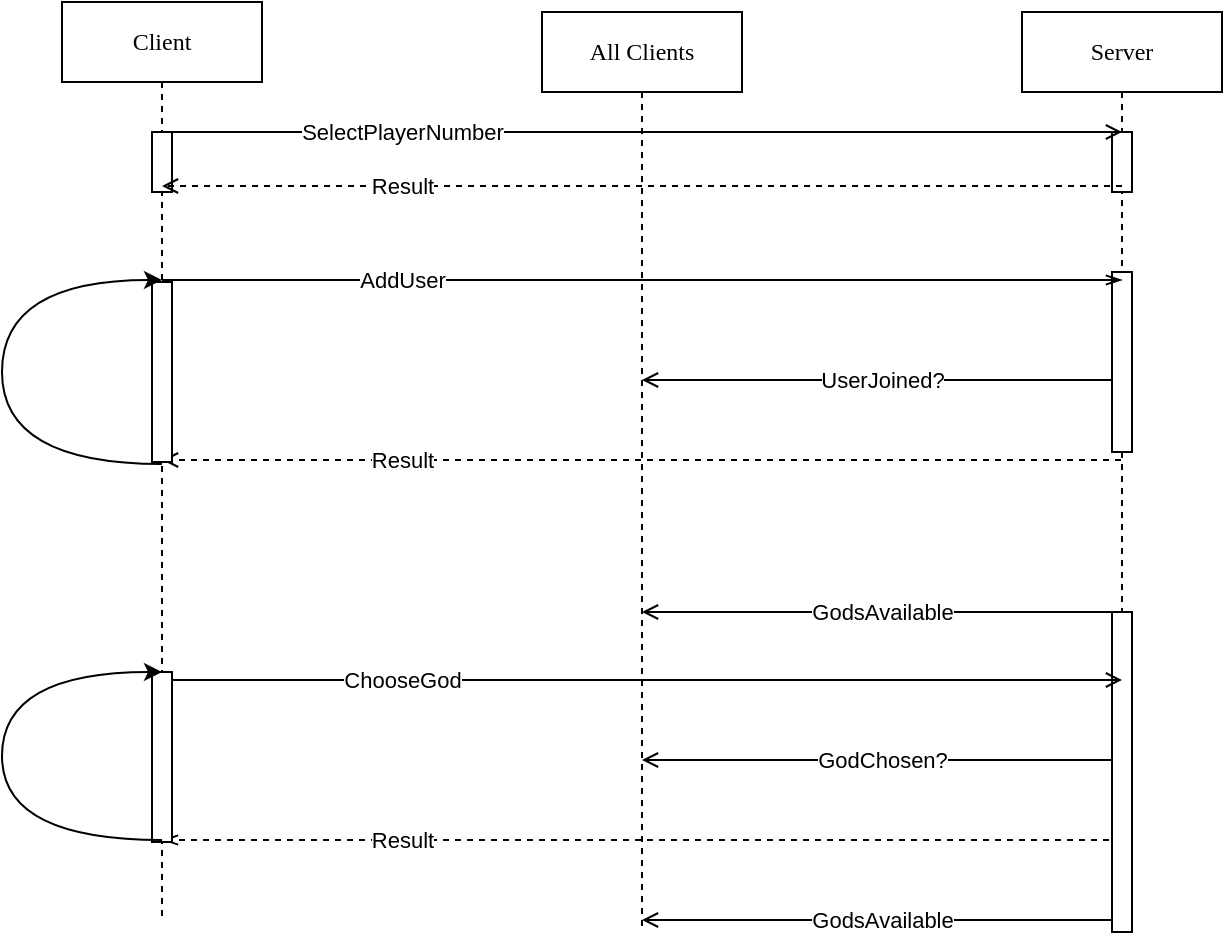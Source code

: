<mxfile version="13.0.3" type="device" pages="3"><diagram name="Page-1" id="13e1069c-82ec-6db2-03f1-153e76fe0fe0"><mxGraphModel dx="1086" dy="829" grid="1" gridSize="10" guides="1" tooltips="1" connect="1" arrows="1" fold="1" page="1" pageScale="1" pageWidth="1100" pageHeight="850" background="#ffffff" math="0" shadow="0"><root><mxCell id="0"/><mxCell id="1" parent="0"/><mxCell id="xjAZj1k4kbCuYKYVwQT2-14" value="UserJoined?" style="edgeStyle=none;rounded=0;orthogonalLoop=1;jettySize=auto;html=1;endArrow=open;endFill=0;" parent="1" source="7baba1c4bc27f4b0-2" target="xjAZj1k4kbCuYKYVwQT2-2" edge="1"><mxGeometry x="-0.003" relative="1" as="geometry"><Array as="points"><mxPoint x="755" y="384"/></Array><mxPoint as="offset"/></mxGeometry></mxCell><mxCell id="xjAZj1k4kbCuYKYVwQT2-17" value="Result" style="edgeStyle=none;rounded=0;orthogonalLoop=1;jettySize=auto;html=1;dashed=1;endArrow=open;endFill=0;" parent="1" source="7baba1c4bc27f4b0-2" edge="1"><mxGeometry x="0.499" relative="1" as="geometry"><Array as="points"><mxPoint x="555" y="424"/><mxPoint x="445" y="424"/></Array><mxPoint x="280" y="424" as="targetPoint"/><mxPoint as="offset"/></mxGeometry></mxCell><mxCell id="xjAZj1k4kbCuYKYVwQT2-20" value="GodsAvailable" style="edgeStyle=none;rounded=0;orthogonalLoop=1;jettySize=auto;html=1;endArrow=open;endFill=0;" parent="1" edge="1"><mxGeometry relative="1" as="geometry"><mxPoint x="760" y="500" as="sourcePoint"/><mxPoint x="520" y="500" as="targetPoint"/><Array as="points"/><mxPoint as="offset"/></mxGeometry></mxCell><mxCell id="xjAZj1k4kbCuYKYVwQT2-22" value="Result" style="rounded=0;orthogonalLoop=1;jettySize=auto;html=1;endArrow=openThin;endFill=0;dashed=1;" parent="1" source="7baba1c4bc27f4b0-2" edge="1"><mxGeometry x="0.499" relative="1" as="geometry"><mxPoint x="680" y="614" as="sourcePoint"/><mxPoint x="280" y="614" as="targetPoint"/><mxPoint as="offset"/></mxGeometry></mxCell><mxCell id="xjAZj1k4kbCuYKYVwQT2-24" value="GodsAvailable" style="edgeStyle=none;rounded=0;orthogonalLoop=1;jettySize=auto;html=1;endArrow=open;endFill=0;" parent="1" target="xjAZj1k4kbCuYKYVwQT2-2" edge="1"><mxGeometry x="0.239" relative="1" as="geometry"><mxPoint x="674.5" y="654" as="sourcePoint"/><mxPoint x="854.5" y="654" as="targetPoint"/><Array as="points"><mxPoint x="755" y="654"/></Array><mxPoint as="offset"/></mxGeometry></mxCell><mxCell id="xjAZj1k4kbCuYKYVwQT2-31" value="GodChosen?" style="edgeStyle=none;rounded=0;orthogonalLoop=1;jettySize=auto;html=1;endArrow=open;endFill=0;" parent="1" target="xjAZj1k4kbCuYKYVwQT2-2" edge="1"><mxGeometry x="0.249" relative="1" as="geometry"><mxPoint x="680" y="574" as="sourcePoint"/><mxPoint x="860" y="574" as="targetPoint"/><Array as="points"><mxPoint x="760" y="574"/></Array><mxPoint as="offset"/></mxGeometry></mxCell><mxCell id="7baba1c4bc27f4b0-2" value="Server" style="shape=umlLifeline;perimeter=lifelinePerimeter;whiteSpace=wrap;html=1;container=1;collapsible=0;recursiveResize=0;outlineConnect=0;rounded=0;shadow=0;comic=0;labelBackgroundColor=none;strokeWidth=1;fontFamily=Verdana;fontSize=12;align=center;" parent="1" vertex="1"><mxGeometry x="710" y="200" width="100" height="450" as="geometry"/></mxCell><mxCell id="MrelYg1Q1zKeKu71iMVm-6" value="" style="html=1;points=[];perimeter=orthogonalPerimeter;" parent="7baba1c4bc27f4b0-2" vertex="1"><mxGeometry x="45" y="130" width="10" height="90" as="geometry"/></mxCell><mxCell id="MrelYg1Q1zKeKu71iMVm-8" value="" style="html=1;points=[];perimeter=orthogonalPerimeter;" parent="7baba1c4bc27f4b0-2" vertex="1"><mxGeometry x="45" y="300" width="10" height="160" as="geometry"/></mxCell><mxCell id="uwIePnh0zq4_382O2jbB-4" value="" style="html=1;points=[];perimeter=orthogonalPerimeter;" parent="7baba1c4bc27f4b0-2" vertex="1"><mxGeometry x="45" y="60" width="10" height="30" as="geometry"/></mxCell><mxCell id="xjAZj1k4kbCuYKYVwQT2-21" value="ChooseGod" style="rounded=0;orthogonalLoop=1;jettySize=auto;html=1;endArrow=open;endFill=0;" parent="1" edge="1"><mxGeometry x="-0.514" relative="1" as="geometry"><mxPoint x="284.5" y="534" as="sourcePoint"/><mxPoint x="760" y="534" as="targetPoint"/><mxPoint as="offset"/></mxGeometry></mxCell><mxCell id="7baba1c4bc27f4b0-8" value="Client" style="shape=umlLifeline;perimeter=lifelinePerimeter;whiteSpace=wrap;html=1;container=1;collapsible=0;recursiveResize=0;outlineConnect=0;rounded=0;shadow=0;comic=0;labelBackgroundColor=none;strokeWidth=1;fontFamily=Verdana;fontSize=12;align=center;" parent="1" vertex="1"><mxGeometry x="230" y="195" width="100" height="460" as="geometry"/></mxCell><mxCell id="MrelYg1Q1zKeKu71iMVm-5" value="" style="html=1;points=[];perimeter=orthogonalPerimeter;" parent="7baba1c4bc27f4b0-8" vertex="1"><mxGeometry x="45" y="140" width="10" height="90" as="geometry"/></mxCell><mxCell id="MrelYg1Q1zKeKu71iMVm-7" value="" style="html=1;points=[];perimeter=orthogonalPerimeter;" parent="7baba1c4bc27f4b0-8" vertex="1"><mxGeometry x="45" y="335" width="10" height="85" as="geometry"/></mxCell><mxCell id="uwIePnh0zq4_382O2jbB-1" value="" style="html=1;points=[];perimeter=orthogonalPerimeter;" parent="7baba1c4bc27f4b0-8" vertex="1"><mxGeometry x="45" y="65" width="10" height="30" as="geometry"/></mxCell><mxCell id="xjAZj1k4kbCuYKYVwQT2-2" value="All Clients" style="shape=umlLifeline;perimeter=lifelinePerimeter;whiteSpace=wrap;html=1;container=1;collapsible=0;recursiveResize=0;outlineConnect=0;rounded=0;shadow=0;comic=0;labelBackgroundColor=none;strokeWidth=1;fontFamily=Verdana;fontSize=12;align=center;" parent="1" vertex="1"><mxGeometry x="470" y="200" width="100" height="460" as="geometry"/></mxCell><mxCell id="MrelYg1Q1zKeKu71iMVm-1" value="AddUser" style="endArrow=openThin;html=1;endFill=0;" parent="1" source="7baba1c4bc27f4b0-8" edge="1"><mxGeometry x="0.084" y="-140" width="50" height="50" relative="1" as="geometry"><mxPoint x="550" y="494" as="sourcePoint"/><mxPoint x="760" y="334" as="targetPoint"/><Array as="points"><mxPoint x="540" y="334"/></Array><mxPoint x="-140" y="-140" as="offset"/></mxGeometry></mxCell><mxCell id="MrelYg1Q1zKeKu71iMVm-12" value="" style="endArrow=classic;html=1;edgeStyle=elbowEdgeStyle;curved=1;" parent="1" edge="1"><mxGeometry width="50" height="50" relative="1" as="geometry"><mxPoint x="280" y="426" as="sourcePoint"/><mxPoint x="280" y="334" as="targetPoint"/><Array as="points"><mxPoint x="200" y="364"/></Array></mxGeometry></mxCell><mxCell id="MrelYg1Q1zKeKu71iMVm-15" value="" style="endArrow=classic;html=1;edgeStyle=elbowEdgeStyle;curved=1;" parent="1" edge="1"><mxGeometry width="50" height="50" relative="1" as="geometry"><mxPoint x="280" y="614" as="sourcePoint"/><mxPoint x="280" y="530" as="targetPoint"/><Array as="points"><mxPoint x="200" y="564"/></Array></mxGeometry></mxCell><mxCell id="uwIePnh0zq4_382O2jbB-3" value="SelectPlayerNumber" style="endArrow=open;html=1;endFill=0;" parent="1" edge="1"><mxGeometry x="-0.5" width="50" height="50" relative="1" as="geometry"><mxPoint x="280" y="260" as="sourcePoint"/><mxPoint x="760" y="260" as="targetPoint"/><mxPoint as="offset"/></mxGeometry></mxCell><mxCell id="uwIePnh0zq4_382O2jbB-5" value="Result" style="endArrow=open;html=1;endFill=0;dashed=1;" parent="1" edge="1"><mxGeometry x="0.5" width="50" height="50" relative="1" as="geometry"><mxPoint x="760" y="287" as="sourcePoint"/><mxPoint x="280" y="287" as="targetPoint"/><mxPoint as="offset"/></mxGeometry></mxCell></root></mxGraphModel></diagram><diagram id="mkCNAkBb-tHE7Sszu-66" name="Page-2"><mxGraphModel dx="1086" dy="829" grid="1" gridSize="10" guides="1" tooltips="1" connect="1" arrows="1" fold="1" page="1" pageScale="1" pageWidth="1654" pageHeight="1169" math="0" shadow="0"><root><mxCell id="VkEsiW4LGLezcH6HP4sO-0"/><mxCell id="VkEsiW4LGLezcH6HP4sO-1" parent="VkEsiW4LGLezcH6HP4sO-0"/><mxCell id="VkEsiW4LGLezcH6HP4sO-2" value="PawnPlaced?" style="edgeStyle=none;rounded=0;orthogonalLoop=1;jettySize=auto;html=1;endArrow=open;endFill=0;" parent="VkEsiW4LGLezcH6HP4sO-1" target="VkEsiW4LGLezcH6HP4sO-13" edge="1"><mxGeometry x="-0.001" relative="1" as="geometry"><mxPoint x="800" y="440" as="sourcePoint"/><mxPoint x="567" y="440" as="targetPoint"/><mxPoint as="offset"/></mxGeometry></mxCell><mxCell id="VkEsiW4LGLezcH6HP4sO-3" value="PawnPlaced?" style="edgeStyle=none;rounded=0;orthogonalLoop=1;jettySize=auto;html=1;endArrow=open;endFill=0;" parent="VkEsiW4LGLezcH6HP4sO-1" edge="1"><mxGeometry x="0.077" relative="1" as="geometry"><mxPoint x="800" y="480" as="sourcePoint"/><mxPoint x="559.929" y="480" as="targetPoint"/><Array as="points"><mxPoint x="810" y="480"/></Array><mxPoint as="offset"/></mxGeometry></mxCell><mxCell id="VkEsiW4LGLezcH6HP4sO-4" value="RequestPlacePawns" style="edgeStyle=none;rounded=0;orthogonalLoop=1;jettySize=auto;html=1;endArrow=open;endFill=0;exitX=0.1;exitY=0.033;exitDx=0;exitDy=0;exitPerimeter=0;" parent="VkEsiW4LGLezcH6HP4sO-1" source="VkEsiW4LGLezcH6HP4sO-10" target="VkEsiW4LGLezcH6HP4sO-6" edge="1"><mxGeometry x="0.512" relative="1" as="geometry"><mxPoint x="840" y="365" as="sourcePoint"/><mxPoint x="540" y="360" as="targetPoint"/><mxPoint as="offset"/></mxGeometry></mxCell><mxCell id="VkEsiW4LGLezcH6HP4sO-5" value="Client" style="shape=umlLifeline;perimeter=lifelinePerimeter;whiteSpace=wrap;html=1;container=1;collapsible=0;recursiveResize=0;outlineConnect=0;" parent="VkEsiW4LGLezcH6HP4sO-1" vertex="1"><mxGeometry x="270" y="280" width="100" height="300" as="geometry"/></mxCell><mxCell id="VkEsiW4LGLezcH6HP4sO-6" value="" style="html=1;points=[];perimeter=orthogonalPerimeter;" parent="VkEsiW4LGLezcH6HP4sO-5" vertex="1"><mxGeometry x="45" y="80" width="10" height="150" as="geometry"/></mxCell><mxCell id="VkEsiW4LGLezcH6HP4sO-8" value="" style="endArrow=classic;html=1;edgeStyle=elbowEdgeStyle;curved=1;" parent="VkEsiW4LGLezcH6HP4sO-5" edge="1"><mxGeometry width="50" height="50" relative="1" as="geometry"><mxPoint x="50" y="230" as="sourcePoint"/><mxPoint x="50" y="120" as="targetPoint"/><Array as="points"><mxPoint x="-30" y="180"/></Array></mxGeometry></mxCell><mxCell id="VkEsiW4LGLezcH6HP4sO-9" value="Server&lt;br&gt;" style="shape=umlLifeline;perimeter=lifelinePerimeter;whiteSpace=wrap;html=1;container=1;collapsible=0;recursiveResize=0;outlineConnect=0;" parent="VkEsiW4LGLezcH6HP4sO-1" vertex="1"><mxGeometry x="750" y="280" width="100" height="300" as="geometry"/></mxCell><mxCell id="VkEsiW4LGLezcH6HP4sO-10" value="" style="html=1;points=[];perimeter=orthogonalPerimeter;" parent="VkEsiW4LGLezcH6HP4sO-9" vertex="1"><mxGeometry x="45" y="80" width="10" height="20" as="geometry"/></mxCell><mxCell id="VkEsiW4LGLezcH6HP4sO-12" value="" style="html=1;points=[];perimeter=orthogonalPerimeter;" parent="VkEsiW4LGLezcH6HP4sO-9" vertex="1"><mxGeometry x="45" y="120" width="10" height="110" as="geometry"/></mxCell><mxCell id="VkEsiW4LGLezcH6HP4sO-13" value="All Clients" style="shape=umlLifeline;perimeter=lifelinePerimeter;whiteSpace=wrap;html=1;container=1;collapsible=0;recursiveResize=0;outlineConnect=0;" parent="VkEsiW4LGLezcH6HP4sO-1" vertex="1"><mxGeometry x="510" y="280" width="100" height="300" as="geometry"/></mxCell><mxCell id="VkEsiW4LGLezcH6HP4sO-14" value="Result" style="edgeStyle=none;rounded=0;orthogonalLoop=1;jettySize=auto;html=1;dashed=1;endArrow=open;endFill=0;entryX=0.9;entryY=0.043;entryDx=0;entryDy=0;entryPerimeter=0;" parent="VkEsiW4LGLezcH6HP4sO-1" edge="1"><mxGeometry x="0.558" relative="1" as="geometry"><Array as="points"><mxPoint x="750" y="510"/></Array><mxPoint x="849.5" y="510" as="sourcePoint"/><mxPoint x="324" y="511.29" as="targetPoint"/><mxPoint as="offset"/></mxGeometry></mxCell><mxCell id="VkEsiW4LGLezcH6HP4sO-15" value="PlacePawns" style="edgeStyle=none;rounded=0;orthogonalLoop=1;jettySize=auto;html=1;endArrow=open;endFill=0;" parent="VkEsiW4LGLezcH6HP4sO-1" edge="1"><mxGeometry x="-0.5" relative="1" as="geometry"><mxPoint x="320" y="401" as="sourcePoint"/><mxPoint x="800" y="401" as="targetPoint"/><mxPoint as="offset"/></mxGeometry></mxCell></root></mxGraphModel></diagram><diagram id="E73mVpJf3tkMSiSxvi6t" name="Page-3"><mxGraphModel dx="905" dy="691" grid="1" gridSize="10" guides="1" tooltips="1" connect="1" arrows="1" fold="1" page="1" pageScale="1" pageWidth="1654" pageHeight="1169" math="0" shadow="0"><root><mxCell id="19NPijuwLsf0WE1uvCaf-0"/><mxCell id="19NPijuwLsf0WE1uvCaf-1" parent="19NPijuwLsf0WE1uvCaf-0"/><mxCell id="19NPijuwLsf0WE1uvCaf-2" value="ActionsReady" style="edgeStyle=orthogonalEdgeStyle;rounded=0;orthogonalLoop=1;jettySize=auto;html=1;endArrow=open;endFill=0;" parent="19NPijuwLsf0WE1uvCaf-1" source="19NPijuwLsf0WE1uvCaf-10" target="19NPijuwLsf0WE1uvCaf-18" edge="1"><mxGeometry x="0.04" relative="1" as="geometry"><mxPoint x="549.5" y="250" as="sourcePoint"/><mxPoint x="580" y="249" as="targetPoint"/><Array as="points"><mxPoint x="740" y="270"/><mxPoint x="740" y="270"/></Array><mxPoint as="offset"/></mxGeometry></mxCell><mxCell id="19NPijuwLsf0WE1uvCaf-4" value="Result" style="edgeStyle=none;rounded=0;orthogonalLoop=1;jettySize=auto;html=1;dashed=1;endArrow=open;endFill=0;" parent="19NPijuwLsf0WE1uvCaf-1" source="19NPijuwLsf0WE1uvCaf-10" edge="1"><mxGeometry x="0.499" relative="1" as="geometry"><mxPoint x="549.5" y="330" as="sourcePoint"/><mxPoint x="320" y="330" as="targetPoint"/><mxPoint as="offset"/></mxGeometry></mxCell><mxCell id="19NPijuwLsf0WE1uvCaf-5" value="Result" style="edgeStyle=none;rounded=0;orthogonalLoop=1;jettySize=auto;html=1;endArrow=open;endFill=0;dashed=1;entryX=1.038;entryY=0.957;entryDx=0;entryDy=0;entryPerimeter=0;" parent="19NPijuwLsf0WE1uvCaf-1" source="19NPijuwLsf0WE1uvCaf-10" target="19NPijuwLsf0WE1uvCaf-24" edge="1"><mxGeometry x="0.516" relative="1" as="geometry"><mxPoint x="549.5" y="610" as="sourcePoint"/><mxPoint x="209.5" y="610" as="targetPoint"/><mxPoint as="offset"/></mxGeometry></mxCell><mxCell id="19NPijuwLsf0WE1uvCaf-6" value="Win?" style="edgeStyle=none;rounded=0;orthogonalLoop=1;jettySize=auto;html=1;endArrow=open;endFill=0;" parent="19NPijuwLsf0WE1uvCaf-1" edge="1"><mxGeometry x="0.041" relative="1" as="geometry"><mxPoint x="800" y="490" as="sourcePoint"/><mxPoint x="569.5" y="490" as="targetPoint"/><mxPoint as="offset"/></mxGeometry></mxCell><mxCell id="19NPijuwLsf0WE1uvCaf-7" value="Elimination?" style="edgeStyle=none;rounded=0;orthogonalLoop=1;jettySize=auto;html=1;endArrow=open;endFill=0;" parent="19NPijuwLsf0WE1uvCaf-1" edge="1"><mxGeometry x="0.041" relative="1" as="geometry"><mxPoint x="800" y="520" as="sourcePoint"/><mxPoint x="569.5" y="520" as="targetPoint"/><mxPoint as="offset"/></mxGeometry></mxCell><mxCell id="19NPijuwLsf0WE1uvCaf-8" value="TurnChange" style="edgeStyle=none;rounded=0;orthogonalLoop=1;jettySize=auto;html=1;endArrow=open;endFill=0;" parent="19NPijuwLsf0WE1uvCaf-1" edge="1"><mxGeometry x="0.613" relative="1" as="geometry"><mxPoint x="800" y="660" as="sourcePoint"/><mxPoint x="569.667" y="660" as="targetPoint"/><Array as="points"><mxPoint x="620" y="660"/><mxPoint x="790" y="660"/></Array><mxPoint as="offset"/></mxGeometry></mxCell><mxCell id="19NPijuwLsf0WE1uvCaf-10" value="Server" style="shape=umlLifeline;perimeter=lifelinePerimeter;whiteSpace=wrap;html=1;container=1;collapsible=0;recursiveResize=0;outlineConnect=0;rounded=0;shadow=0;comic=0;labelBackgroundColor=none;strokeWidth=1;fontFamily=Verdana;fontSize=12;align=center;" parent="19NPijuwLsf0WE1uvCaf-1" vertex="1"><mxGeometry x="750" y="170" width="100" height="550" as="geometry"/></mxCell><mxCell id="19NPijuwLsf0WE1uvCaf-13" value="" style="html=1;points=[];perimeter=orthogonalPerimeter;rounded=0;" parent="19NPijuwLsf0WE1uvCaf-10" vertex="1"><mxGeometry x="45" y="100" width="10" height="390" as="geometry"/></mxCell><mxCell id="19NPijuwLsf0WE1uvCaf-18" value="All Clients" style="shape=umlLifeline;perimeter=lifelinePerimeter;whiteSpace=wrap;html=1;container=1;collapsible=0;recursiveResize=0;outlineConnect=0;rounded=0;shadow=0;comic=0;labelBackgroundColor=none;strokeWidth=1;fontFamily=Verdana;fontSize=12;align=center;" parent="19NPijuwLsf0WE1uvCaf-1" vertex="1"><mxGeometry x="520" y="170" width="100" height="570" as="geometry"/></mxCell><mxCell id="19NPijuwLsf0WE1uvCaf-19" value="ExecuteAction" style="edgeStyle=none;rounded=0;orthogonalLoop=1;jettySize=auto;html=1;endArrow=open;endFill=0;" parent="19NPijuwLsf0WE1uvCaf-1" edge="1"><mxGeometry x="-0.495" y="1" relative="1" as="geometry"><mxPoint x="320" y="370" as="sourcePoint"/><mxPoint x="800" y="370" as="targetPoint"/><mxPoint as="offset"/></mxGeometry></mxCell><mxCell id="19NPijuwLsf0WE1uvCaf-20" value="Move?" style="rounded=0;orthogonalLoop=1;jettySize=auto;html=1;endArrow=open;endFill=0;" parent="19NPijuwLsf0WE1uvCaf-1" edge="1"><mxGeometry x="0.185" relative="1" as="geometry"><mxPoint x="800" y="410" as="sourcePoint"/><mxPoint x="569.667" y="410" as="targetPoint"/><mxPoint as="offset"/></mxGeometry></mxCell><mxCell id="19NPijuwLsf0WE1uvCaf-21" value="Build?" style="edgeStyle=none;rounded=0;orthogonalLoop=1;jettySize=auto;html=1;endArrow=open;endFill=0;" parent="19NPijuwLsf0WE1uvCaf-1" edge="1"><mxGeometry x="0.043" relative="1" as="geometry"><mxPoint x="800" y="440" as="sourcePoint"/><mxPoint x="569.81" y="440" as="targetPoint"/><Array as="points"><mxPoint x="750" y="440"/></Array><mxPoint as="offset"/></mxGeometry></mxCell><mxCell id="19NPijuwLsf0WE1uvCaf-22" value="Client" style="shape=umlLifeline;perimeter=lifelinePerimeter;whiteSpace=wrap;html=1;container=1;collapsible=0;recursiveResize=0;outlineConnect=0;rounded=0;shadow=0;comic=0;labelBackgroundColor=none;strokeWidth=1;fontFamily=Verdana;fontSize=12;align=center;" parent="19NPijuwLsf0WE1uvCaf-1" vertex="1"><mxGeometry x="270" y="170" width="100" height="570" as="geometry"/></mxCell><mxCell id="19NPijuwLsf0WE1uvCaf-23" value="" style="html=1;points=[];perimeter=orthogonalPerimeter;rounded=0;" parent="19NPijuwLsf0WE1uvCaf-22" vertex="1"><mxGeometry x="45" y="130" width="10" height="30" as="geometry"/></mxCell><mxCell id="19NPijuwLsf0WE1uvCaf-24" value="" style="html=1;points=[];perimeter=orthogonalPerimeter;rounded=0;" parent="19NPijuwLsf0WE1uvCaf-22" vertex="1"><mxGeometry x="45" y="200" width="10" height="250" as="geometry"/></mxCell><mxCell id="19NPijuwLsf0WE1uvCaf-26" value="" style="curved=1;endArrow=classic;html=1;exitX=0.217;exitY=0.996;exitDx=0;exitDy=0;exitPerimeter=0;entryX=-0.117;entryY=-0.001;entryDx=0;entryDy=0;entryPerimeter=0;" parent="19NPijuwLsf0WE1uvCaf-22" source="19NPijuwLsf0WE1uvCaf-24" target="19NPijuwLsf0WE1uvCaf-24" edge="1"><mxGeometry width="50" height="50" relative="1" as="geometry"><mxPoint x="-20" y="320" as="sourcePoint"/><mxPoint x="30" y="270" as="targetPoint"/><Array as="points"><mxPoint y="400"/><mxPoint x="-10" y="250"/></Array></mxGeometry></mxCell><mxCell id="0GbF27PMdjNNhrSSxpyK-0" value="" style="endArrow=classic;html=1;entryX=-0.021;entryY=-0.032;entryDx=0;entryDy=0;entryPerimeter=0;edgeStyle=elbowEdgeStyle;curved=1;exitX=-0.117;exitY=0.957;exitDx=0;exitDy=0;exitPerimeter=0;" parent="19NPijuwLsf0WE1uvCaf-22" source="19NPijuwLsf0WE1uvCaf-23" target="19NPijuwLsf0WE1uvCaf-23" edge="1"><mxGeometry width="50" height="50" relative="1" as="geometry"><mxPoint x="-70" y="170" as="sourcePoint"/><mxPoint x="-20" y="120" as="targetPoint"/><Array as="points"><mxPoint y="145"/></Array></mxGeometry></mxCell><mxCell id="19NPijuwLsf0WE1uvCaf-27" value="" style="endArrow=open;html=1;endFill=0;entryX=-0.043;entryY=0.033;entryDx=0;entryDy=0;entryPerimeter=0;exitX=0.945;exitY=0.06;exitDx=0;exitDy=0;exitPerimeter=0;" parent="19NPijuwLsf0WE1uvCaf-1" source="19NPijuwLsf0WE1uvCaf-23" edge="1"><mxGeometry width="50" height="50" relative="1" as="geometry"><mxPoint x="250" y="301" as="sourcePoint"/><mxPoint x="794.57" y="300.99" as="targetPoint"/><Array as="points"><mxPoint x="660" y="300"/></Array></mxGeometry></mxCell><mxCell id="19NPijuwLsf0WE1uvCaf-28" value="CheckAction&lt;br&gt;" style="text;html=1;align=center;verticalAlign=middle;resizable=0;points=[];labelBackgroundColor=#ffffff;" parent="19NPijuwLsf0WE1uvCaf-27" vertex="1" connectable="0"><mxGeometry x="0.218" y="-25" relative="1" as="geometry"><mxPoint x="-170.41" y="-25.27" as="offset"/></mxGeometry></mxCell><mxCell id="0GbF27PMdjNNhrSSxpyK-1" value="ActionsReady" style="endArrow=open;html=1;endFill=0;" parent="19NPijuwLsf0WE1uvCaf-1" edge="1"><mxGeometry x="0.04" width="50" height="50" relative="1" as="geometry"><mxPoint x="800" y="580" as="sourcePoint"/><mxPoint x="569.31" y="580" as="targetPoint"/><Array as="points"><mxPoint x="729.5" y="580"/></Array><mxPoint as="offset"/></mxGeometry></mxCell><mxCell id="foxTKcqdWj6GLMM30Dcv-0" value="" style="endArrow=classic;html=1;edgeStyle=elbowEdgeStyle;curved=1;" edge="1" parent="19NPijuwLsf0WE1uvCaf-1"><mxGeometry width="50" height="50" relative="1" as="geometry"><mxPoint x="800" y="660" as="sourcePoint"/><mxPoint x="800" y="270" as="targetPoint"/><Array as="points"><mxPoint x="840" y="465"/></Array></mxGeometry></mxCell></root></mxGraphModel></diagram></mxfile>